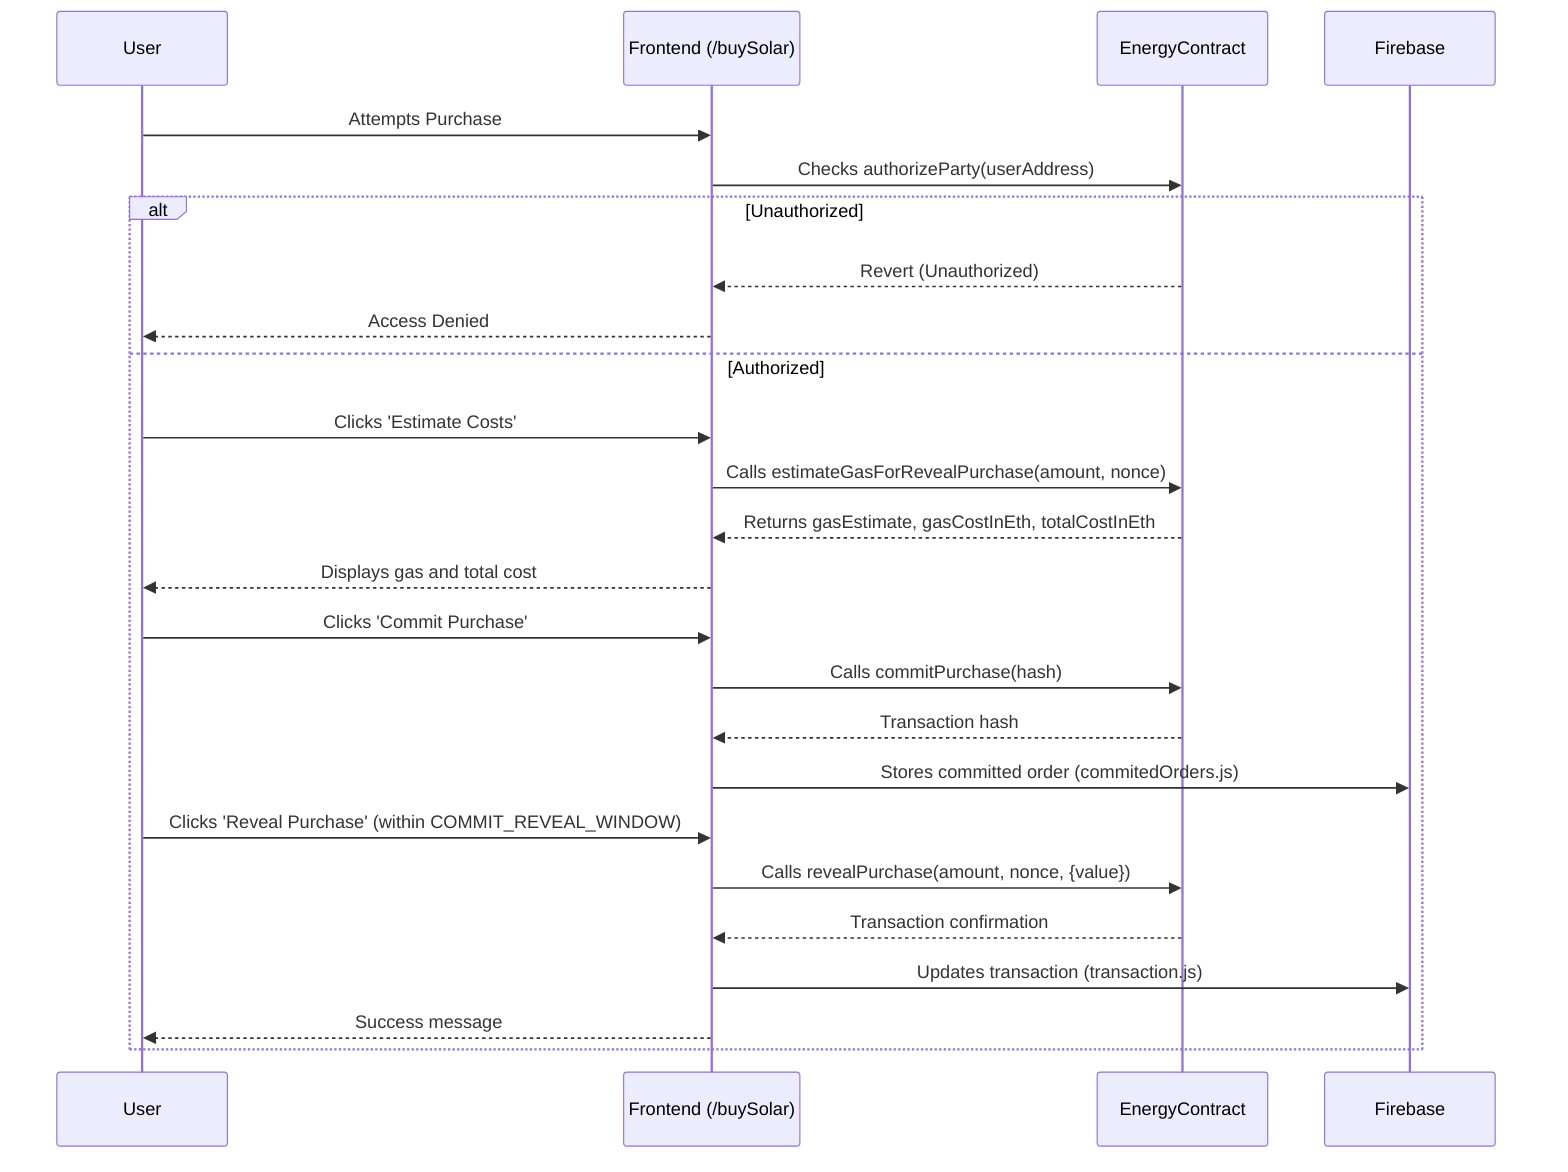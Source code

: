 sequenceDiagram
    participant U as User
    participant F as Frontend (/buySolar)
    participant C as EnergyContract
    participant FB as Firebase

    U->>F: Attempts Purchase
    F->>C: Checks authorizeParty(userAddress)
    alt Unauthorized
        C-->>F: Revert (Unauthorized)
        F-->>U: Access Denied
    else Authorized
        U->>F: Clicks 'Estimate Costs'
        F->>C: Calls estimateGasForRevealPurchase(amount, nonce)
        C-->>F: Returns gasEstimate, gasCostInEth, totalCostInEth
        F-->>U: Displays gas and total cost
        U->>F: Clicks 'Commit Purchase'
        F->>C: Calls commitPurchase(hash)
        C-->>F: Transaction hash
        F->>FB: Stores committed order (commitedOrders.js)
        U->>F: Clicks 'Reveal Purchase' (within COMMIT_REVEAL_WINDOW)
        F->>C: Calls revealPurchase(amount, nonce, {value})
        C-->>F: Transaction confirmation
        F->>FB: Updates transaction (transaction.js)
        F-->>U: Success message
    end